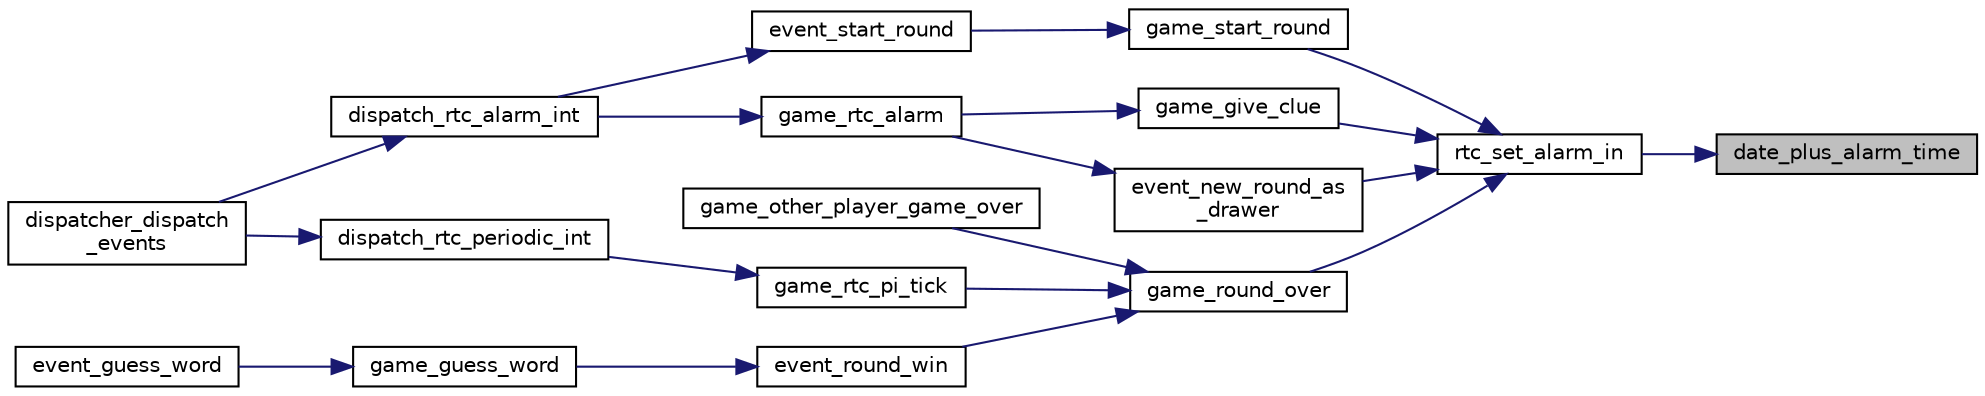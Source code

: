 digraph "date_plus_alarm_time"
{
 // LATEX_PDF_SIZE
  edge [fontname="Helvetica",fontsize="10",labelfontname="Helvetica",labelfontsize="10"];
  node [fontname="Helvetica",fontsize="10",shape=record];
  rankdir="RL";
  Node1 [label="date_plus_alarm_time",height=0.2,width=0.4,color="black", fillcolor="grey75", style="filled", fontcolor="black",tooltip="Adds a date_t to a rtc_alarm_time_t."];
  Node1 -> Node2 [dir="back",color="midnightblue",fontsize="10",style="solid",fontname="Helvetica"];
  Node2 [label="rtc_set_alarm_in",height=0.2,width=0.4,color="black", fillcolor="white", style="filled",URL="$group__rtc.html#ga49dc9bc6e37a97deaf7ee0dc0f9110e1",tooltip="Sets an alarm with remaining time to alarm from now."];
  Node2 -> Node3 [dir="back",color="midnightblue",fontsize="10",style="solid",fontname="Helvetica"];
  Node3 [label="event_new_round_as\l_drawer",height=0.2,width=0.4,color="black", fillcolor="white", style="filled",URL="$group__dispatcher.html#gabf03a39eb157e349de01d6a6cb7fa196",tooltip="Starts a new round as DRAWER (role_t)."];
  Node3 -> Node4 [dir="back",color="midnightblue",fontsize="10",style="solid",fontname="Helvetica"];
  Node4 [label="game_rtc_alarm",height=0.2,width=0.4,color="black", fillcolor="white", style="filled",URL="$group__game.html#ga3f61372930dd958f7499a110ce2bd7d6",tooltip="Updates the game due to a rtc alarm interrupt."];
  Node4 -> Node5 [dir="back",color="midnightblue",fontsize="10",style="solid",fontname="Helvetica"];
  Node5 [label="dispatch_rtc_alarm_int",height=0.2,width=0.4,color="black", fillcolor="white", style="filled",URL="$group__dispatcher.html#ga2607daafa4b66e729b8aa95ba97f1984",tooltip="Dispatches a rtc alarm interrupt."];
  Node5 -> Node6 [dir="back",color="midnightblue",fontsize="10",style="solid",fontname="Helvetica"];
  Node6 [label="dispatcher_dispatch\l_events",height=0.2,width=0.4,color="black", fillcolor="white", style="filled",URL="$group__dispatcher.html#ga72c911173e2af4fbf960584448f83d8b",tooltip="Dispatches all events currently in the event queue."];
  Node2 -> Node7 [dir="back",color="midnightblue",fontsize="10",style="solid",fontname="Helvetica"];
  Node7 [label="game_give_clue",height=0.2,width=0.4,color="black", fillcolor="white", style="filled",URL="$group__game.html#ga82a8aa816fdf22cb3d705dfa56c594f7",tooltip="Reveals another character in the word clue and notifies the other player."];
  Node7 -> Node4 [dir="back",color="midnightblue",fontsize="10",style="solid",fontname="Helvetica"];
  Node2 -> Node8 [dir="back",color="midnightblue",fontsize="10",style="solid",fontname="Helvetica"];
  Node8 [label="game_round_over",height=0.2,width=0.4,color="black", fillcolor="white", style="filled",URL="$group__game.html#ga3e3b7cd44197d8a1bd11f7f82aa3c767",tooltip="Ends the current round."];
  Node8 -> Node9 [dir="back",color="midnightblue",fontsize="10",style="solid",fontname="Helvetica"];
  Node9 [label="event_round_win",height=0.2,width=0.4,color="black", fillcolor="white", style="filled",URL="$group__dispatcher.html#ga37df00ab49c3c54dcf2fd2cee7a952a5",tooltip="Sets the round as won, updates the score and notifies the other player."];
  Node9 -> Node10 [dir="back",color="midnightblue",fontsize="10",style="solid",fontname="Helvetica"];
  Node10 [label="game_guess_word",height=0.2,width=0.4,color="black", fillcolor="white", style="filled",URL="$group__game.html#ga5a725e3c48e6564fd75d04c2e4d163ba",tooltip="Adds a word guess. And reacts according to weather it is correct."];
  Node10 -> Node11 [dir="back",color="midnightblue",fontsize="10",style="solid",fontname="Helvetica"];
  Node11 [label="event_guess_word",height=0.2,width=0.4,color="black", fillcolor="white", style="filled",URL="$group__dispatcher.html#ga3429571bafb33af98f7e8b90e2c4b4b4",tooltip="Tries to guess the word and notifies the other player."];
  Node8 -> Node12 [dir="back",color="midnightblue",fontsize="10",style="solid",fontname="Helvetica"];
  Node12 [label="game_other_player_game_over",height=0.2,width=0.4,color="black", fillcolor="white", style="filled",URL="$group__game.html#ga1fde03513252d4441ff2ba62672da7a6",tooltip="Reacts to the game over notification of another player."];
  Node8 -> Node13 [dir="back",color="midnightblue",fontsize="10",style="solid",fontname="Helvetica"];
  Node13 [label="game_rtc_pi_tick",height=0.2,width=0.4,color="black", fillcolor="white", style="filled",URL="$group__game.html#ga159cd81ebf01a5ccd6a0f96aaffb2530",tooltip="Updates the game due to a rtc periodic interrupt."];
  Node13 -> Node14 [dir="back",color="midnightblue",fontsize="10",style="solid",fontname="Helvetica"];
  Node14 [label="dispatch_rtc_periodic_int",height=0.2,width=0.4,color="black", fillcolor="white", style="filled",URL="$group__dispatcher.html#ga091e29979e7808dc87b71f52d3510553",tooltip="Dispatches a rtc periodic interrupt."];
  Node14 -> Node6 [dir="back",color="midnightblue",fontsize="10",style="solid",fontname="Helvetica"];
  Node2 -> Node15 [dir="back",color="midnightblue",fontsize="10",style="solid",fontname="Helvetica"];
  Node15 [label="game_start_round",height=0.2,width=0.4,color="black", fillcolor="white", style="filled",URL="$group__game.html#gad7c180906d7acb4776f4db147f289d7c",tooltip="Starts the already created round."];
  Node15 -> Node16 [dir="back",color="midnightblue",fontsize="10",style="solid",fontname="Helvetica"];
  Node16 [label="event_start_round",height=0.2,width=0.4,color="black", fillcolor="white", style="filled",URL="$group__dispatcher.html#ga00f3579aee6fd77454373ac309f39675",tooltip="Starts the round."];
  Node16 -> Node5 [dir="back",color="midnightblue",fontsize="10",style="solid",fontname="Helvetica"];
}
